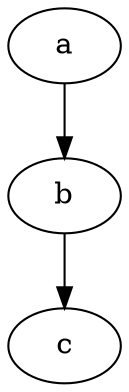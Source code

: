 digraph G {
    "a" [type=C, alive=y, ext_refcnt=1];
    "b" [type=B, alive=y, gc=n];
    "c" [type=P, alive=y];
    "a" -> "b";
    "b" -> "c";
}
